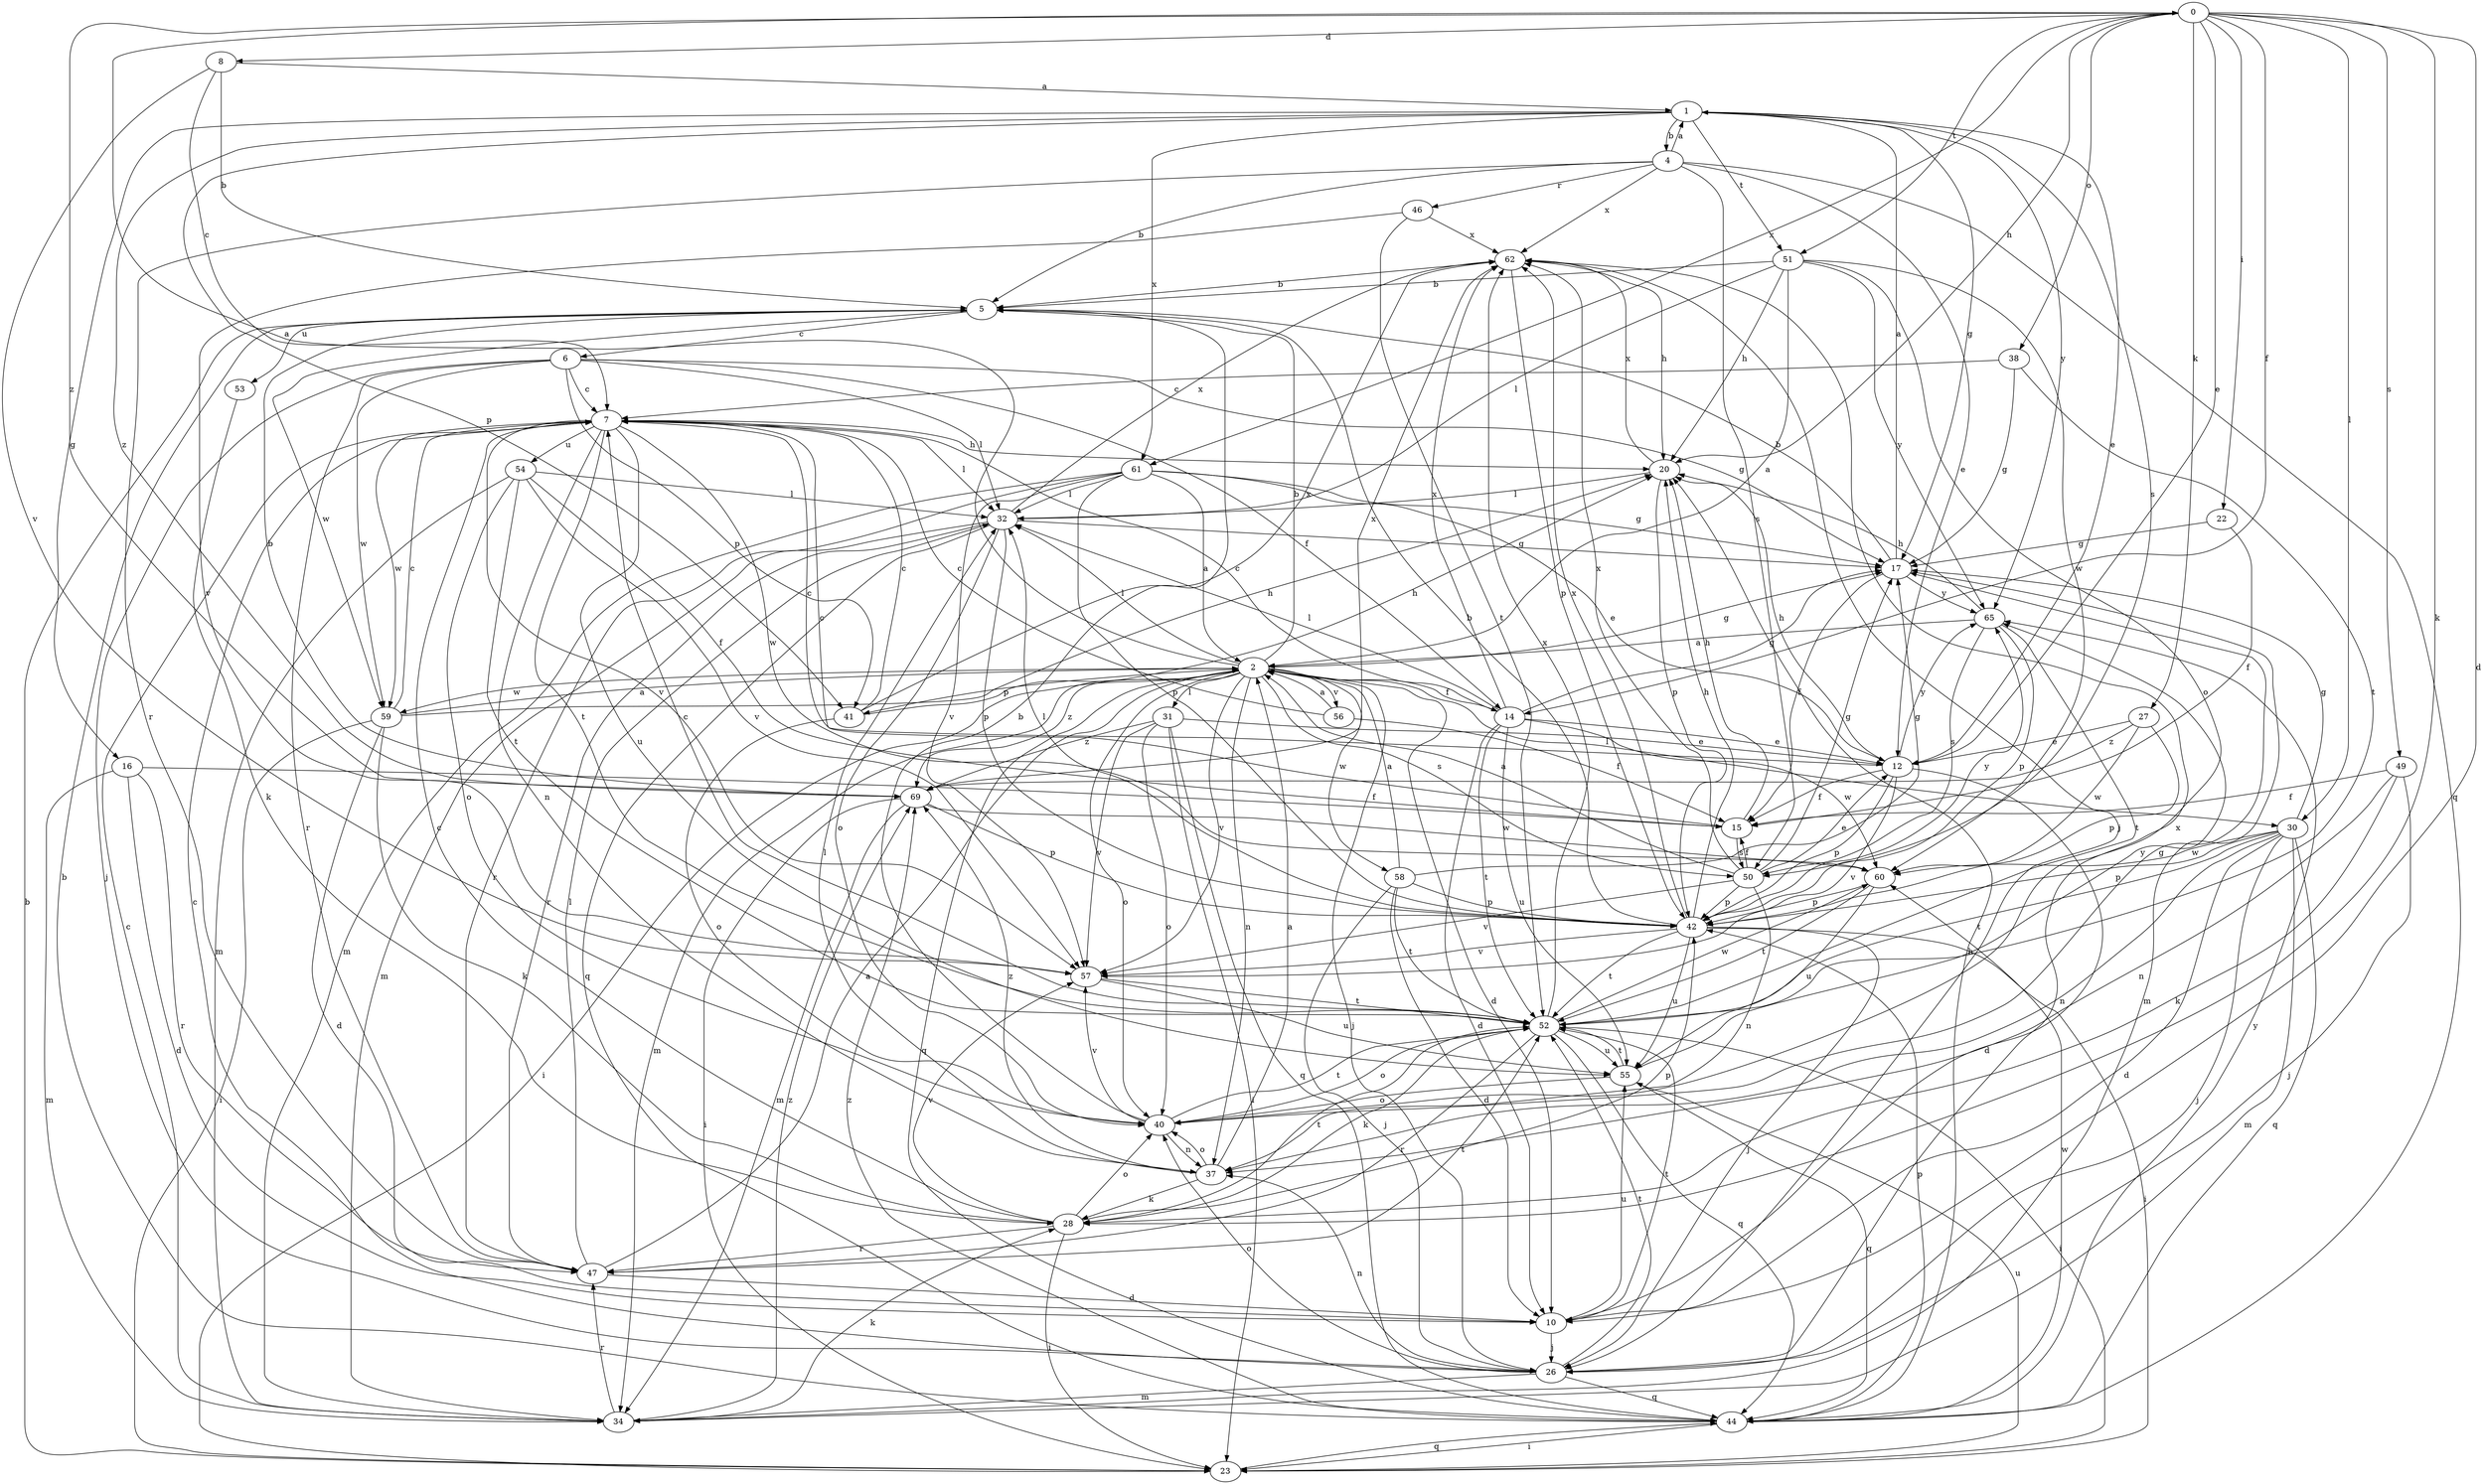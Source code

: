 strict digraph  {
0;
1;
2;
4;
5;
6;
7;
8;
10;
12;
14;
15;
16;
17;
20;
22;
23;
26;
27;
28;
30;
31;
32;
34;
37;
38;
40;
41;
42;
44;
46;
47;
49;
50;
51;
52;
53;
54;
55;
56;
57;
58;
59;
60;
61;
62;
65;
69;
0 -> 8  [label=d];
0 -> 10  [label=d];
0 -> 12  [label=e];
0 -> 14  [label=f];
0 -> 20  [label=h];
0 -> 22  [label=i];
0 -> 27  [label=k];
0 -> 28  [label=k];
0 -> 30  [label=l];
0 -> 38  [label=o];
0 -> 49  [label=s];
0 -> 51  [label=t];
0 -> 61  [label=x];
0 -> 69  [label=z];
1 -> 4  [label=b];
1 -> 12  [label=e];
1 -> 16  [label=g];
1 -> 17  [label=g];
1 -> 41  [label=p];
1 -> 50  [label=s];
1 -> 51  [label=t];
1 -> 61  [label=x];
1 -> 65  [label=y];
1 -> 69  [label=z];
2 -> 0  [label=a];
2 -> 5  [label=b];
2 -> 10  [label=d];
2 -> 14  [label=f];
2 -> 17  [label=g];
2 -> 23  [label=i];
2 -> 26  [label=j];
2 -> 30  [label=l];
2 -> 31  [label=l];
2 -> 32  [label=l];
2 -> 34  [label=m];
2 -> 37  [label=n];
2 -> 40  [label=o];
2 -> 41  [label=p];
2 -> 44  [label=q];
2 -> 50  [label=s];
2 -> 56  [label=v];
2 -> 57  [label=v];
2 -> 58  [label=w];
2 -> 59  [label=w];
2 -> 69  [label=z];
4 -> 1  [label=a];
4 -> 5  [label=b];
4 -> 12  [label=e];
4 -> 44  [label=q];
4 -> 46  [label=r];
4 -> 47  [label=r];
4 -> 50  [label=s];
4 -> 62  [label=x];
5 -> 6  [label=c];
5 -> 53  [label=u];
5 -> 59  [label=w];
6 -> 7  [label=c];
6 -> 14  [label=f];
6 -> 17  [label=g];
6 -> 26  [label=j];
6 -> 32  [label=l];
6 -> 41  [label=p];
6 -> 47  [label=r];
6 -> 59  [label=w];
7 -> 20  [label=h];
7 -> 32  [label=l];
7 -> 37  [label=n];
7 -> 52  [label=t];
7 -> 54  [label=u];
7 -> 55  [label=u];
7 -> 57  [label=v];
7 -> 59  [label=w];
7 -> 60  [label=w];
8 -> 1  [label=a];
8 -> 5  [label=b];
8 -> 7  [label=c];
8 -> 57  [label=v];
10 -> 26  [label=j];
10 -> 52  [label=t];
10 -> 55  [label=u];
12 -> 7  [label=c];
12 -> 10  [label=d];
12 -> 15  [label=f];
12 -> 20  [label=h];
12 -> 42  [label=p];
12 -> 57  [label=v];
12 -> 65  [label=y];
14 -> 7  [label=c];
14 -> 10  [label=d];
14 -> 12  [label=e];
14 -> 17  [label=g];
14 -> 32  [label=l];
14 -> 52  [label=t];
14 -> 55  [label=u];
14 -> 60  [label=w];
14 -> 62  [label=x];
15 -> 7  [label=c];
15 -> 20  [label=h];
15 -> 50  [label=s];
16 -> 10  [label=d];
16 -> 15  [label=f];
16 -> 34  [label=m];
16 -> 47  [label=r];
17 -> 1  [label=a];
17 -> 5  [label=b];
17 -> 15  [label=f];
17 -> 34  [label=m];
17 -> 65  [label=y];
20 -> 32  [label=l];
20 -> 42  [label=p];
20 -> 62  [label=x];
22 -> 15  [label=f];
22 -> 17  [label=g];
23 -> 5  [label=b];
23 -> 44  [label=q];
23 -> 55  [label=u];
26 -> 7  [label=c];
26 -> 34  [label=m];
26 -> 37  [label=n];
26 -> 40  [label=o];
26 -> 44  [label=q];
26 -> 52  [label=t];
26 -> 62  [label=x];
27 -> 12  [label=e];
27 -> 42  [label=p];
27 -> 60  [label=w];
27 -> 69  [label=z];
28 -> 7  [label=c];
28 -> 23  [label=i];
28 -> 40  [label=o];
28 -> 42  [label=p];
28 -> 47  [label=r];
28 -> 52  [label=t];
28 -> 57  [label=v];
30 -> 10  [label=d];
30 -> 17  [label=g];
30 -> 26  [label=j];
30 -> 34  [label=m];
30 -> 37  [label=n];
30 -> 42  [label=p];
30 -> 44  [label=q];
30 -> 52  [label=t];
30 -> 60  [label=w];
31 -> 12  [label=e];
31 -> 23  [label=i];
31 -> 40  [label=o];
31 -> 44  [label=q];
31 -> 57  [label=v];
31 -> 69  [label=z];
32 -> 17  [label=g];
32 -> 34  [label=m];
32 -> 40  [label=o];
32 -> 42  [label=p];
32 -> 44  [label=q];
32 -> 47  [label=r];
32 -> 62  [label=x];
34 -> 7  [label=c];
34 -> 28  [label=k];
34 -> 47  [label=r];
34 -> 69  [label=z];
37 -> 2  [label=a];
37 -> 28  [label=k];
37 -> 32  [label=l];
37 -> 40  [label=o];
37 -> 69  [label=z];
38 -> 7  [label=c];
38 -> 17  [label=g];
38 -> 52  [label=t];
40 -> 5  [label=b];
40 -> 17  [label=g];
40 -> 37  [label=n];
40 -> 52  [label=t];
40 -> 57  [label=v];
41 -> 7  [label=c];
41 -> 20  [label=h];
41 -> 40  [label=o];
41 -> 62  [label=x];
42 -> 5  [label=b];
42 -> 20  [label=h];
42 -> 23  [label=i];
42 -> 26  [label=j];
42 -> 32  [label=l];
42 -> 52  [label=t];
42 -> 55  [label=u];
42 -> 57  [label=v];
42 -> 62  [label=x];
42 -> 65  [label=y];
44 -> 5  [label=b];
44 -> 20  [label=h];
44 -> 23  [label=i];
44 -> 42  [label=p];
44 -> 60  [label=w];
44 -> 65  [label=y];
44 -> 69  [label=z];
46 -> 52  [label=t];
46 -> 57  [label=v];
46 -> 62  [label=x];
47 -> 2  [label=a];
47 -> 10  [label=d];
47 -> 32  [label=l];
47 -> 52  [label=t];
49 -> 15  [label=f];
49 -> 26  [label=j];
49 -> 28  [label=k];
49 -> 37  [label=n];
50 -> 2  [label=a];
50 -> 12  [label=e];
50 -> 15  [label=f];
50 -> 17  [label=g];
50 -> 37  [label=n];
50 -> 42  [label=p];
50 -> 57  [label=v];
50 -> 62  [label=x];
51 -> 2  [label=a];
51 -> 5  [label=b];
51 -> 20  [label=h];
51 -> 32  [label=l];
51 -> 40  [label=o];
51 -> 60  [label=w];
51 -> 65  [label=y];
52 -> 7  [label=c];
52 -> 23  [label=i];
52 -> 28  [label=k];
52 -> 40  [label=o];
52 -> 44  [label=q];
52 -> 47  [label=r];
52 -> 55  [label=u];
52 -> 60  [label=w];
52 -> 62  [label=x];
53 -> 28  [label=k];
54 -> 15  [label=f];
54 -> 32  [label=l];
54 -> 34  [label=m];
54 -> 40  [label=o];
54 -> 52  [label=t];
54 -> 57  [label=v];
55 -> 40  [label=o];
55 -> 44  [label=q];
55 -> 52  [label=t];
55 -> 65  [label=y];
56 -> 2  [label=a];
56 -> 7  [label=c];
56 -> 15  [label=f];
57 -> 52  [label=t];
57 -> 55  [label=u];
58 -> 2  [label=a];
58 -> 10  [label=d];
58 -> 17  [label=g];
58 -> 26  [label=j];
58 -> 42  [label=p];
58 -> 52  [label=t];
59 -> 2  [label=a];
59 -> 7  [label=c];
59 -> 10  [label=d];
59 -> 20  [label=h];
59 -> 23  [label=i];
59 -> 28  [label=k];
60 -> 42  [label=p];
60 -> 52  [label=t];
60 -> 55  [label=u];
61 -> 2  [label=a];
61 -> 12  [label=e];
61 -> 17  [label=g];
61 -> 32  [label=l];
61 -> 34  [label=m];
61 -> 42  [label=p];
61 -> 47  [label=r];
61 -> 57  [label=v];
62 -> 5  [label=b];
62 -> 20  [label=h];
62 -> 26  [label=j];
62 -> 42  [label=p];
65 -> 2  [label=a];
65 -> 20  [label=h];
65 -> 42  [label=p];
65 -> 50  [label=s];
65 -> 52  [label=t];
69 -> 5  [label=b];
69 -> 23  [label=i];
69 -> 34  [label=m];
69 -> 42  [label=p];
69 -> 60  [label=w];
69 -> 62  [label=x];
}
